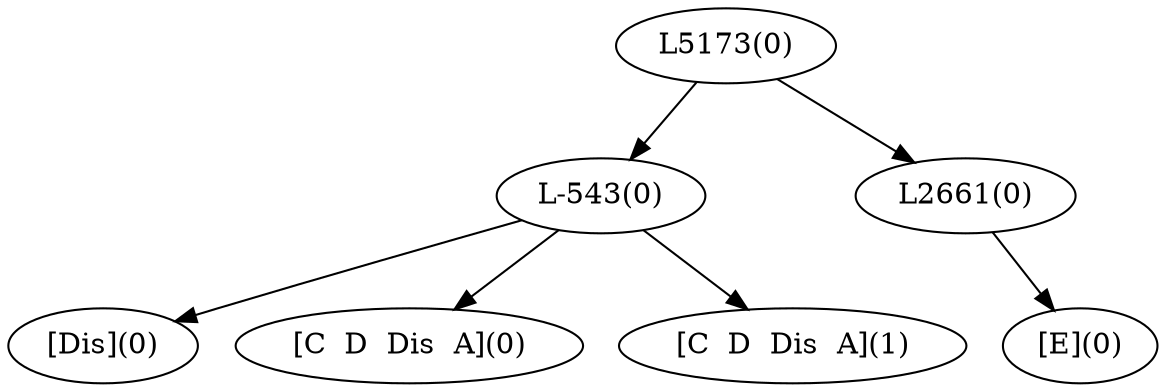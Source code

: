 digraph sample{
"L-543(0)"->"[Dis](0)"
"L-543(0)"->"[C  D  Dis  A](0)"
"L-543(0)"->"[C  D  Dis  A](1)"
"L2661(0)"->"[E](0)"
"L5173(0)"->"L-543(0)"
"L5173(0)"->"L2661(0)"
{rank = min; "L5173(0)"}
{rank = same; "L-543(0)"; "L2661(0)";}
{rank = max; "[C  D  Dis  A](0)"; "[C  D  Dis  A](1)"; "[Dis](0)"; "[E](0)";}
}